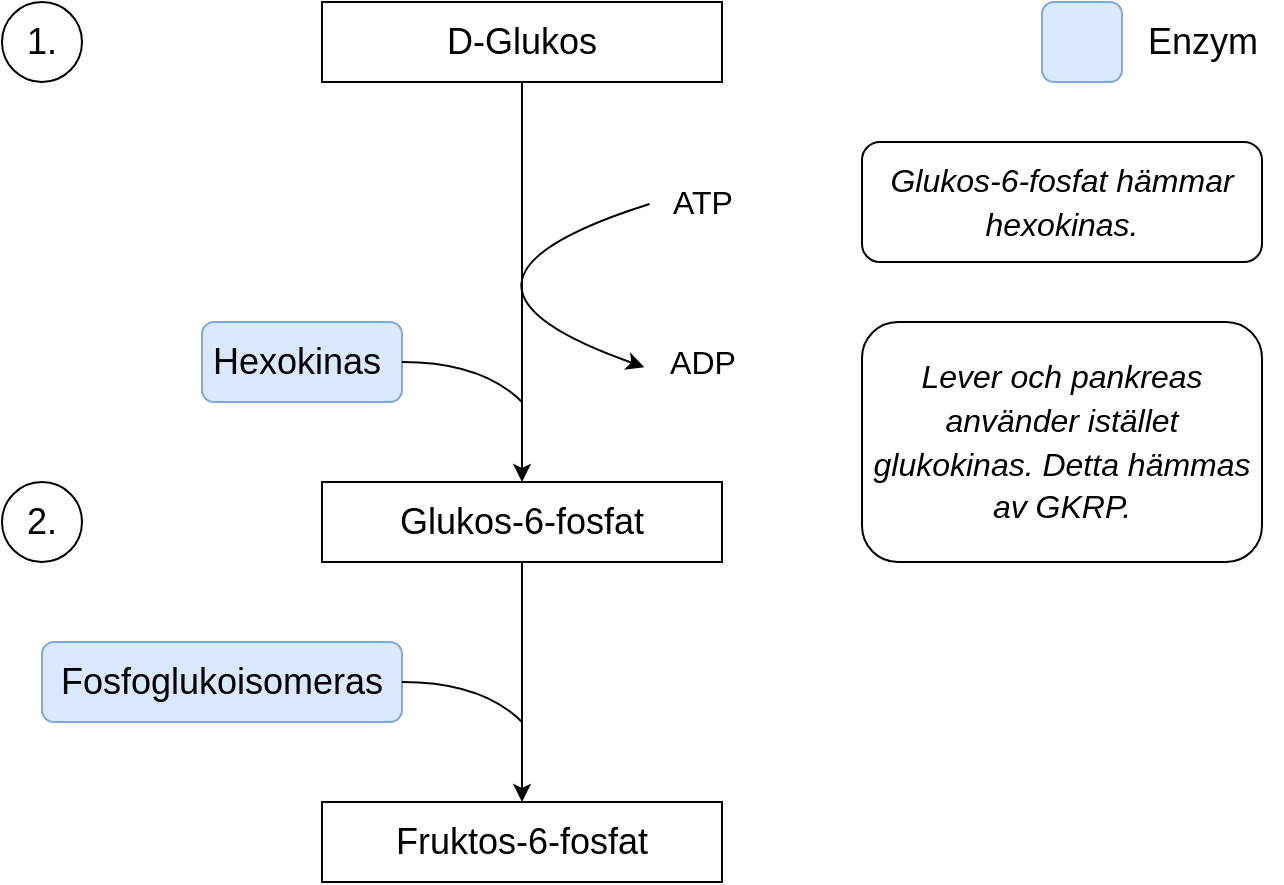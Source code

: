 <mxfile version="26.0.6">
  <diagram name="Sida-1" id="iCNXh-kyp9YEgvofzy4t">
    <mxGraphModel dx="1050" dy="557" grid="1" gridSize="10" guides="1" tooltips="1" connect="1" arrows="1" fold="1" page="1" pageScale="1" pageWidth="827" pageHeight="1169" background="none" math="0" shadow="0">
      <root>
        <mxCell id="0" />
        <mxCell id="1" parent="0" />
        <mxCell id="PMYmBUmIUMcdazAJRNt9-28" style="edgeStyle=orthogonalEdgeStyle;rounded=0;orthogonalLoop=1;jettySize=auto;html=1;entryX=0.5;entryY=0;entryDx=0;entryDy=0;fontFamily=Helvetica;fontSize=18;fontColor=default;" parent="1" source="PMYmBUmIUMcdazAJRNt9-10" target="PMYmBUmIUMcdazAJRNt9-15" edge="1">
          <mxGeometry relative="1" as="geometry">
            <Array as="points">
              <mxPoint x="420" y="140" />
              <mxPoint x="420" y="140" />
            </Array>
          </mxGeometry>
        </mxCell>
        <mxCell id="PMYmBUmIUMcdazAJRNt9-10" value="D-Glukos" style="rounded=0;whiteSpace=wrap;html=1;align=center;verticalAlign=middle;fontFamily=Helvetica;fontSize=18;fontColor=default;fillColor=none;gradientColor=none;" parent="1" vertex="1">
          <mxGeometry x="320" y="40" width="200" height="40" as="geometry" />
        </mxCell>
        <mxCell id="PMYmBUmIUMcdazAJRNt9-12" value="Hexokinas&amp;nbsp;" style="rounded=1;whiteSpace=wrap;html=1;align=center;verticalAlign=middle;fontFamily=Helvetica;fontSize=18;fillColor=#dae8fc;labelBackgroundColor=none;strokeColor=#7EA6E0;" parent="1" vertex="1">
          <mxGeometry x="260" y="200" width="100" height="40" as="geometry" />
        </mxCell>
        <mxCell id="PMYmBUmIUMcdazAJRNt9-47" value="" style="edgeStyle=orthogonalEdgeStyle;rounded=0;orthogonalLoop=1;jettySize=auto;html=1;fontFamily=Helvetica;fontSize=18;fontColor=default;" parent="1" source="PMYmBUmIUMcdazAJRNt9-15" target="PMYmBUmIUMcdazAJRNt9-46" edge="1">
          <mxGeometry relative="1" as="geometry" />
        </mxCell>
        <mxCell id="PMYmBUmIUMcdazAJRNt9-15" value="Glukos-6-fosfat" style="rounded=0;whiteSpace=wrap;html=1;align=center;verticalAlign=middle;fontFamily=Helvetica;fontSize=18;fontColor=default;fillColor=none;gradientColor=none;" parent="1" vertex="1">
          <mxGeometry x="320" y="280" width="200" height="40" as="geometry" />
        </mxCell>
        <mxCell id="PMYmBUmIUMcdazAJRNt9-39" value="&lt;font style=&quot;font-size: 16px;&quot;&gt;ATP&lt;/font&gt;" style="text;html=1;align=center;verticalAlign=middle;resizable=0;points=[];autosize=1;strokeColor=none;fillColor=none;fontFamily=Helvetica;fontSize=18;fontColor=default;" parent="1" vertex="1">
          <mxGeometry x="485" y="120" width="50" height="40" as="geometry" />
        </mxCell>
        <mxCell id="PMYmBUmIUMcdazAJRNt9-40" value="&lt;font style=&quot;font-size: 16px;&quot;&gt;ADP&lt;/font&gt;" style="text;html=1;align=center;verticalAlign=middle;resizable=0;points=[];autosize=1;strokeColor=none;fillColor=none;fontFamily=Helvetica;fontSize=18;fontColor=default;" parent="1" vertex="1">
          <mxGeometry x="480" y="200" width="60" height="40" as="geometry" />
        </mxCell>
        <mxCell id="PMYmBUmIUMcdazAJRNt9-41" value="" style="endArrow=classic;html=1;rounded=0;fontFamily=Helvetica;fontSize=18;fontColor=default;exitX=-0.024;exitY=0.525;exitDx=0;exitDy=0;exitPerimeter=0;curved=1;entryX=0.02;entryY=0.565;entryDx=0;entryDy=0;entryPerimeter=0;" parent="1" source="PMYmBUmIUMcdazAJRNt9-39" target="PMYmBUmIUMcdazAJRNt9-40" edge="1">
          <mxGeometry width="50" height="50" relative="1" as="geometry">
            <mxPoint x="359.6" y="150.9" as="sourcePoint" />
            <mxPoint x="440" y="240" as="targetPoint" />
            <Array as="points">
              <mxPoint x="360" y="180" />
            </Array>
          </mxGeometry>
        </mxCell>
        <mxCell id="PMYmBUmIUMcdazAJRNt9-46" value="Fruktos-6-fosfat" style="rounded=0;whiteSpace=wrap;html=1;align=center;verticalAlign=middle;fontFamily=Helvetica;fontSize=18;fontColor=default;fillColor=none;gradientColor=none;" parent="1" vertex="1">
          <mxGeometry x="320" y="440" width="200" height="40" as="geometry" />
        </mxCell>
        <mxCell id="PMYmBUmIUMcdazAJRNt9-48" value="Fosfoglukoisomeras" style="text;html=1;align=center;verticalAlign=middle;whiteSpace=wrap;rounded=1;fontFamily=Helvetica;fontSize=18;labelBackgroundColor=none;strokeColor=light-dark(#7EA6E0,#5C79A3);fillColor=#dae8fc;glass=0;shadow=0;" parent="1" vertex="1">
          <mxGeometry x="180" y="360" width="180" height="40" as="geometry" />
        </mxCell>
        <mxCell id="PMYmBUmIUMcdazAJRNt9-49" value="" style="rounded=1;whiteSpace=wrap;html=1;align=center;verticalAlign=middle;fontFamily=Helvetica;fontSize=18;fillColor=#dae8fc;strokeColor=#7EA6E0;" parent="1" vertex="1">
          <mxGeometry x="680" y="40" width="40" height="40" as="geometry" />
        </mxCell>
        <mxCell id="PMYmBUmIUMcdazAJRNt9-50" value="Enzym" style="text;html=1;align=center;verticalAlign=middle;resizable=0;points=[];autosize=1;strokeColor=none;fillColor=none;fontFamily=Helvetica;fontSize=18;fontColor=default;" parent="1" vertex="1">
          <mxGeometry x="720" y="40" width="80" height="40" as="geometry" />
        </mxCell>
        <mxCell id="PMYmBUmIUMcdazAJRNt9-57" value="&lt;span&gt;&lt;i style=&quot;forced-color-adjust: none; color: rgb(0, 0, 0); font-family: Helvetica; font-variant-ligatures: normal; font-variant-caps: normal; font-weight: 400; letter-spacing: normal; orphans: 2; text-indent: 0px; text-transform: none; widows: 2; word-spacing: 0px; -webkit-text-stroke-width: 0px; white-space: normal; text-decoration-thickness: initial; text-decoration-style: initial; text-decoration-color: initial; text-align: center; font-size: 16px; background-color: light-dark(#ffffff, var(--ge-dark-color, #121212));&quot;&gt;Lever och pankreas använder istället glukokinas. Detta hämmas av GKRP.&lt;/i&gt;&lt;br&gt;&lt;/span&gt;" style="rounded=1;whiteSpace=wrap;html=1;align=center;verticalAlign=middle;fontFamily=Helvetica;fontSize=18;fontColor=default;fillColor=none;gradientColor=none;" parent="1" vertex="1">
          <mxGeometry x="590" y="200" width="200" height="120" as="geometry" />
        </mxCell>
        <mxCell id="PMYmBUmIUMcdazAJRNt9-58" value="&lt;i&gt;&lt;font style=&quot;font-size: 16px;&quot;&gt;Glukos-6-fosfat hämmar hexokinas.&lt;/font&gt;&lt;/i&gt;" style="rounded=1;whiteSpace=wrap;html=1;align=center;verticalAlign=middle;fontFamily=Helvetica;fontSize=18;fontColor=default;fillColor=none;gradientColor=none;" parent="1" vertex="1">
          <mxGeometry x="590" y="110" width="200" height="60" as="geometry" />
        </mxCell>
        <mxCell id="PMYmBUmIUMcdazAJRNt9-61" value="" style="endArrow=none;html=1;rounded=0;fontFamily=Helvetica;fontSize=18;fontColor=default;exitX=1;exitY=0.5;exitDx=0;exitDy=0;curved=1;" parent="1" source="PMYmBUmIUMcdazAJRNt9-12" edge="1">
          <mxGeometry width="50" height="50" relative="1" as="geometry">
            <mxPoint x="290" y="150" as="sourcePoint" />
            <mxPoint x="420" y="240" as="targetPoint" />
            <Array as="points">
              <mxPoint x="400" y="220" />
            </Array>
          </mxGeometry>
        </mxCell>
        <mxCell id="3_5fwed-tH6MVzw5I9Ar-1" value="" style="endArrow=none;html=1;rounded=0;fontFamily=Helvetica;fontSize=18;fontColor=default;exitX=1;exitY=0.5;exitDx=0;exitDy=0;curved=1;" parent="1" edge="1">
          <mxGeometry width="50" height="50" relative="1" as="geometry">
            <mxPoint x="360" y="380" as="sourcePoint" />
            <mxPoint x="420" y="400" as="targetPoint" />
            <Array as="points">
              <mxPoint x="400" y="380" />
            </Array>
          </mxGeometry>
        </mxCell>
        <mxCell id="iTjG5jvQeZHjuNz00d8z-1" value="&lt;font style=&quot;font-size: 18px;&quot;&gt;1.&lt;/font&gt;" style="ellipse;whiteSpace=wrap;html=1;aspect=fixed;" vertex="1" parent="1">
          <mxGeometry x="160" y="40" width="40" height="40" as="geometry" />
        </mxCell>
        <mxCell id="iTjG5jvQeZHjuNz00d8z-2" value="&lt;font style=&quot;font-size: 18px;&quot;&gt;2.&lt;/font&gt;" style="ellipse;whiteSpace=wrap;html=1;aspect=fixed;" vertex="1" parent="1">
          <mxGeometry x="160" y="280" width="40" height="40" as="geometry" />
        </mxCell>
      </root>
    </mxGraphModel>
  </diagram>
</mxfile>
